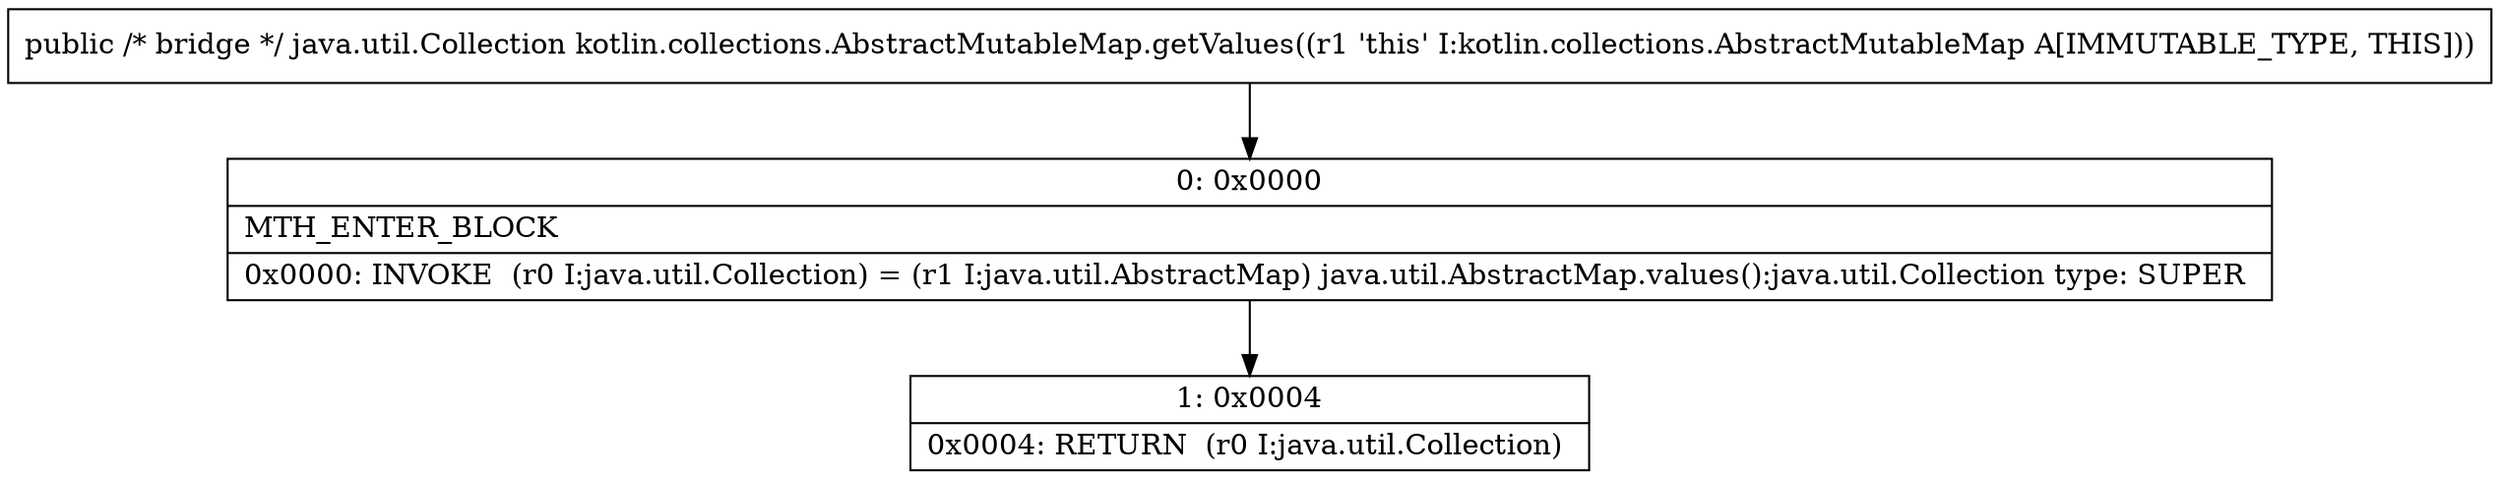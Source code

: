digraph "CFG forkotlin.collections.AbstractMutableMap.getValues()Ljava\/util\/Collection;" {
Node_0 [shape=record,label="{0\:\ 0x0000|MTH_ENTER_BLOCK\l|0x0000: INVOKE  (r0 I:java.util.Collection) = (r1 I:java.util.AbstractMap) java.util.AbstractMap.values():java.util.Collection type: SUPER \l}"];
Node_1 [shape=record,label="{1\:\ 0x0004|0x0004: RETURN  (r0 I:java.util.Collection) \l}"];
MethodNode[shape=record,label="{public \/* bridge *\/ java.util.Collection kotlin.collections.AbstractMutableMap.getValues((r1 'this' I:kotlin.collections.AbstractMutableMap A[IMMUTABLE_TYPE, THIS])) }"];
MethodNode -> Node_0;
Node_0 -> Node_1;
}


